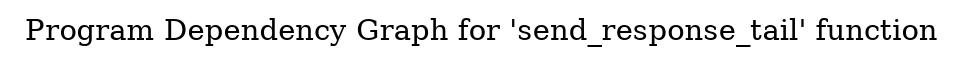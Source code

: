 digraph "Program Dependency Graph for 'send_response_tail' function" {
	label="Program Dependency Graph for 'send_response_tail' function";

}
